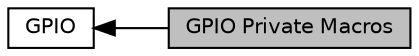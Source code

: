 digraph "GPIO Private Macros"
{
  edge [fontname="Helvetica",fontsize="10",labelfontname="Helvetica",labelfontsize="10"];
  node [fontname="Helvetica",fontsize="10",shape=box];
  rankdir=LR;
  Node1 [label="GPIO Private Macros",height=0.2,width=0.4,color="black", fillcolor="grey75", style="filled", fontcolor="black",tooltip=" "];
  Node2 [label="GPIO",height=0.2,width=0.4,color="black", fillcolor="white", style="filled",URL="$group__GPIO.html",tooltip="GPIO HAL module driver."];
  Node2->Node1 [shape=plaintext, dir="back", style="solid"];
}
